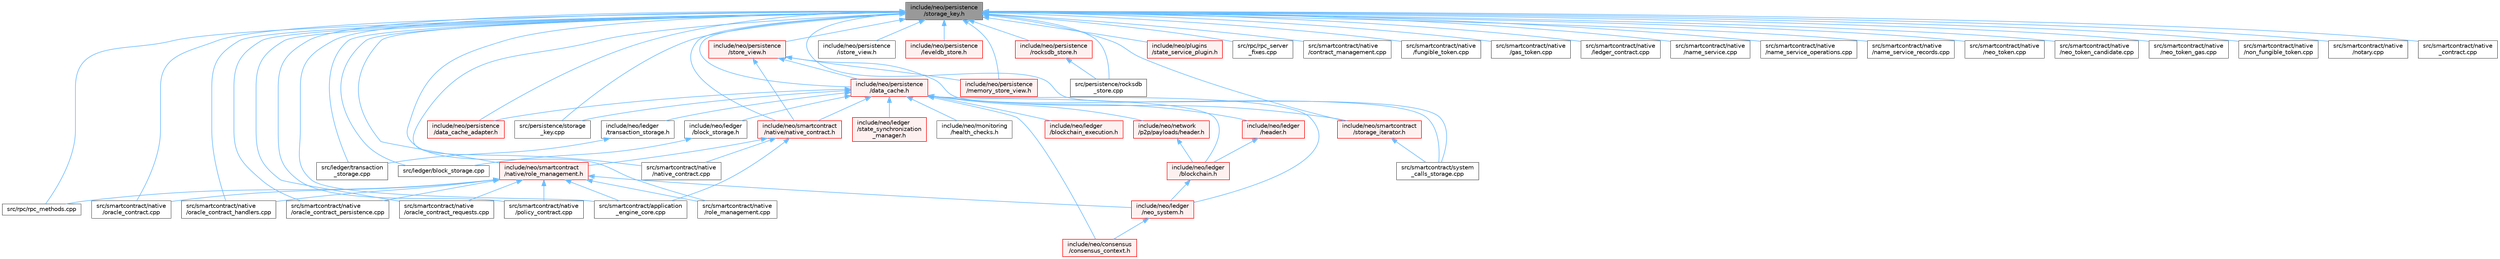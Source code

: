 digraph "include/neo/persistence/storage_key.h"
{
 // LATEX_PDF_SIZE
  bgcolor="transparent";
  edge [fontname=Helvetica,fontsize=10,labelfontname=Helvetica,labelfontsize=10];
  node [fontname=Helvetica,fontsize=10,shape=box,height=0.2,width=0.4];
  Node1 [id="Node000001",label="include/neo/persistence\l/storage_key.h",height=0.2,width=0.4,color="gray40", fillcolor="grey60", style="filled", fontcolor="black",tooltip=" "];
  Node1 -> Node2 [id="edge1_Node000001_Node000002",dir="back",color="steelblue1",style="solid",tooltip=" "];
  Node2 [id="Node000002",label="include/neo/persistence\l/data_cache.h",height=0.2,width=0.4,color="red", fillcolor="#FFF0F0", style="filled",URL="$data__cache_8h.html",tooltip=" "];
  Node2 -> Node3 [id="edge2_Node000002_Node000003",dir="back",color="steelblue1",style="solid",tooltip=" "];
  Node3 [id="Node000003",label="include/neo/consensus\l/consensus_context.h",height=0.2,width=0.4,color="red", fillcolor="#FFF0F0", style="filled",URL="$consensus__context_8h.html",tooltip=" "];
  Node2 -> Node19 [id="edge3_Node000002_Node000019",dir="back",color="steelblue1",style="solid",tooltip=" "];
  Node19 [id="Node000019",label="include/neo/ledger\l/block_storage.h",height=0.2,width=0.4,color="grey40", fillcolor="white", style="filled",URL="$block__storage_8h.html",tooltip=" "];
  Node19 -> Node20 [id="edge4_Node000019_Node000020",dir="back",color="steelblue1",style="solid",tooltip=" "];
  Node20 [id="Node000020",label="src/ledger/block_storage.cpp",height=0.2,width=0.4,color="grey40", fillcolor="white", style="filled",URL="$block__storage_8cpp.html",tooltip=" "];
  Node2 -> Node21 [id="edge5_Node000002_Node000021",dir="back",color="steelblue1",style="solid",tooltip=" "];
  Node21 [id="Node000021",label="include/neo/ledger\l/blockchain.h",height=0.2,width=0.4,color="red", fillcolor="#FFF0F0", style="filled",URL="$blockchain_8h.html",tooltip=" "];
  Node21 -> Node24 [id="edge6_Node000021_Node000024",dir="back",color="steelblue1",style="solid",tooltip=" "];
  Node24 [id="Node000024",label="include/neo/ledger\l/neo_system.h",height=0.2,width=0.4,color="red", fillcolor="#FFF0F0", style="filled",URL="$ledger_2neo__system_8h.html",tooltip=" "];
  Node24 -> Node3 [id="edge7_Node000024_Node000003",dir="back",color="steelblue1",style="solid",tooltip=" "];
  Node2 -> Node103 [id="edge8_Node000002_Node000103",dir="back",color="steelblue1",style="solid",tooltip=" "];
  Node103 [id="Node000103",label="include/neo/ledger\l/blockchain_execution.h",height=0.2,width=0.4,color="red", fillcolor="#FFF0F0", style="filled",URL="$blockchain__execution_8h.html",tooltip=" "];
  Node2 -> Node105 [id="edge9_Node000002_Node000105",dir="back",color="steelblue1",style="solid",tooltip=" "];
  Node105 [id="Node000105",label="include/neo/ledger\l/header.h",height=0.2,width=0.4,color="red", fillcolor="#FFF0F0", style="filled",URL="$ledger_2header_8h.html",tooltip=" "];
  Node105 -> Node21 [id="edge10_Node000105_Node000021",dir="back",color="steelblue1",style="solid",tooltip=" "];
  Node2 -> Node24 [id="edge11_Node000002_Node000024",dir="back",color="steelblue1",style="solid",tooltip=" "];
  Node2 -> Node111 [id="edge12_Node000002_Node000111",dir="back",color="steelblue1",style="solid",tooltip=" "];
  Node111 [id="Node000111",label="include/neo/ledger\l/state_synchronization\l_manager.h",height=0.2,width=0.4,color="red", fillcolor="#FFF0F0", style="filled",URL="$state__synchronization__manager_8h.html",tooltip=" "];
  Node2 -> Node113 [id="edge13_Node000002_Node000113",dir="back",color="steelblue1",style="solid",tooltip=" "];
  Node113 [id="Node000113",label="include/neo/ledger\l/transaction_storage.h",height=0.2,width=0.4,color="grey40", fillcolor="white", style="filled",URL="$transaction__storage_8h.html",tooltip=" "];
  Node113 -> Node114 [id="edge14_Node000113_Node000114",dir="back",color="steelblue1",style="solid",tooltip=" "];
  Node114 [id="Node000114",label="src/ledger/transaction\l_storage.cpp",height=0.2,width=0.4,color="grey40", fillcolor="white", style="filled",URL="$transaction__storage_8cpp.html",tooltip=" "];
  Node2 -> Node29 [id="edge15_Node000002_Node000029",dir="back",color="steelblue1",style="solid",tooltip=" "];
  Node29 [id="Node000029",label="include/neo/monitoring\l/health_checks.h",height=0.2,width=0.4,color="grey40", fillcolor="white", style="filled",URL="$health__checks_8h.html",tooltip=" "];
  Node2 -> Node115 [id="edge16_Node000002_Node000115",dir="back",color="steelblue1",style="solid",tooltip=" "];
  Node115 [id="Node000115",label="include/neo/network\l/p2p/payloads/header.h",height=0.2,width=0.4,color="red", fillcolor="#FFF0F0", style="filled",URL="$network_2p2p_2payloads_2header_8h.html",tooltip=" "];
  Node115 -> Node21 [id="edge17_Node000115_Node000021",dir="back",color="steelblue1",style="solid",tooltip=" "];
  Node2 -> Node124 [id="edge18_Node000002_Node000124",dir="back",color="steelblue1",style="solid",tooltip=" "];
  Node124 [id="Node000124",label="include/neo/persistence\l/data_cache_adapter.h",height=0.2,width=0.4,color="red", fillcolor="#FFF0F0", style="filled",URL="$data__cache__adapter_8h.html",tooltip=" "];
  Node2 -> Node175 [id="edge19_Node000002_Node000175",dir="back",color="steelblue1",style="solid",tooltip=" "];
  Node175 [id="Node000175",label="include/neo/smartcontract\l/native/native_contract.h",height=0.2,width=0.4,color="red", fillcolor="#FFF0F0", style="filled",URL="$native_2native__contract_8h.html",tooltip=" "];
  Node175 -> Node196 [id="edge20_Node000175_Node000196",dir="back",color="steelblue1",style="solid",tooltip=" "];
  Node196 [id="Node000196",label="include/neo/smartcontract\l/native/role_management.h",height=0.2,width=0.4,color="red", fillcolor="#FFF0F0", style="filled",URL="$role__management_8h.html",tooltip=" "];
  Node196 -> Node24 [id="edge21_Node000196_Node000024",dir="back",color="steelblue1",style="solid",tooltip=" "];
  Node196 -> Node92 [id="edge22_Node000196_Node000092",dir="back",color="steelblue1",style="solid",tooltip=" "];
  Node92 [id="Node000092",label="src/rpc/rpc_methods.cpp",height=0.2,width=0.4,color="grey40", fillcolor="white", style="filled",URL="$rpc__methods_8cpp.html",tooltip=" "];
  Node196 -> Node138 [id="edge23_Node000196_Node000138",dir="back",color="steelblue1",style="solid",tooltip=" "];
  Node138 [id="Node000138",label="src/smartcontract/application\l_engine_core.cpp",height=0.2,width=0.4,color="grey40", fillcolor="white", style="filled",URL="$application__engine__core_8cpp.html",tooltip=" "];
  Node196 -> Node162 [id="edge24_Node000196_Node000162",dir="back",color="steelblue1",style="solid",tooltip=" "];
  Node162 [id="Node000162",label="src/smartcontract/native\l/oracle_contract.cpp",height=0.2,width=0.4,color="grey40", fillcolor="white", style="filled",URL="$oracle__contract_8cpp.html",tooltip=" "];
  Node196 -> Node163 [id="edge25_Node000196_Node000163",dir="back",color="steelblue1",style="solid",tooltip=" "];
  Node163 [id="Node000163",label="src/smartcontract/native\l/oracle_contract_handlers.cpp",height=0.2,width=0.4,color="grey40", fillcolor="white", style="filled",URL="$oracle__contract__handlers_8cpp.html",tooltip=" "];
  Node196 -> Node164 [id="edge26_Node000196_Node000164",dir="back",color="steelblue1",style="solid",tooltip=" "];
  Node164 [id="Node000164",label="src/smartcontract/native\l/oracle_contract_persistence.cpp",height=0.2,width=0.4,color="grey40", fillcolor="white", style="filled",URL="$oracle__contract__persistence_8cpp.html",tooltip=" "];
  Node196 -> Node165 [id="edge27_Node000196_Node000165",dir="back",color="steelblue1",style="solid",tooltip=" "];
  Node165 [id="Node000165",label="src/smartcontract/native\l/oracle_contract_requests.cpp",height=0.2,width=0.4,color="grey40", fillcolor="white", style="filled",URL="$oracle__contract__requests_8cpp.html",tooltip=" "];
  Node196 -> Node166 [id="edge28_Node000196_Node000166",dir="back",color="steelblue1",style="solid",tooltip=" "];
  Node166 [id="Node000166",label="src/smartcontract/native\l/policy_contract.cpp",height=0.2,width=0.4,color="grey40", fillcolor="white", style="filled",URL="$policy__contract_8cpp.html",tooltip=" "];
  Node196 -> Node167 [id="edge29_Node000196_Node000167",dir="back",color="steelblue1",style="solid",tooltip=" "];
  Node167 [id="Node000167",label="src/smartcontract/native\l/role_management.cpp",height=0.2,width=0.4,color="grey40", fillcolor="white", style="filled",URL="$role__management_8cpp.html",tooltip=" "];
  Node175 -> Node138 [id="edge30_Node000175_Node000138",dir="back",color="steelblue1",style="solid",tooltip=" "];
  Node175 -> Node151 [id="edge31_Node000175_Node000151",dir="back",color="steelblue1",style="solid",tooltip=" "];
  Node151 [id="Node000151",label="src/smartcontract/native\l/native_contract.cpp",height=0.2,width=0.4,color="grey40", fillcolor="white", style="filled",URL="$native_2native__contract_8cpp.html",tooltip=" "];
  Node2 -> Node199 [id="edge32_Node000002_Node000199",dir="back",color="steelblue1",style="solid",tooltip=" "];
  Node199 [id="Node000199",label="include/neo/smartcontract\l/storage_iterator.h",height=0.2,width=0.4,color="red", fillcolor="#FFF0F0", style="filled",URL="$storage__iterator_8h.html",tooltip=" "];
  Node199 -> Node136 [id="edge33_Node000199_Node000136",dir="back",color="steelblue1",style="solid",tooltip=" "];
  Node136 [id="Node000136",label="src/smartcontract/system\l_calls_storage.cpp",height=0.2,width=0.4,color="grey40", fillcolor="white", style="filled",URL="$system__calls__storage_8cpp.html",tooltip=" "];
  Node2 -> Node177 [id="edge34_Node000002_Node000177",dir="back",color="steelblue1",style="solid",tooltip=" "];
  Node177 [id="Node000177",label="src/persistence/storage\l_key.cpp",height=0.2,width=0.4,color="grey40", fillcolor="white", style="filled",URL="$storage__key_8cpp.html",tooltip=" "];
  Node1 -> Node124 [id="edge35_Node000001_Node000124",dir="back",color="steelblue1",style="solid",tooltip=" "];
  Node1 -> Node204 [id="edge36_Node000001_Node000204",dir="back",color="steelblue1",style="solid",tooltip=" "];
  Node204 [id="Node000204",label="include/neo/persistence\l/istore_view.h",height=0.2,width=0.4,color="grey40", fillcolor="white", style="filled",URL="$istore__view_8h.html",tooltip=" "];
  Node1 -> Node205 [id="edge37_Node000001_Node000205",dir="back",color="steelblue1",style="solid",tooltip=" "];
  Node205 [id="Node000205",label="include/neo/persistence\l/leveldb_store.h",height=0.2,width=0.4,color="red", fillcolor="#FFF0F0", style="filled",URL="$leveldb__store_8h.html",tooltip=" "];
  Node1 -> Node206 [id="edge38_Node000001_Node000206",dir="back",color="steelblue1",style="solid",tooltip=" "];
  Node206 [id="Node000206",label="include/neo/persistence\l/memory_store_view.h",height=0.2,width=0.4,color="red", fillcolor="#FFF0F0", style="filled",URL="$memory__store__view_8h.html",tooltip=" "];
  Node1 -> Node208 [id="edge39_Node000001_Node000208",dir="back",color="steelblue1",style="solid",tooltip=" "];
  Node208 [id="Node000208",label="include/neo/persistence\l/rocksdb_store.h",height=0.2,width=0.4,color="red", fillcolor="#FFF0F0", style="filled",URL="$rocksdb__store_8h.html",tooltip=" "];
  Node208 -> Node209 [id="edge40_Node000208_Node000209",dir="back",color="steelblue1",style="solid",tooltip=" "];
  Node209 [id="Node000209",label="src/persistence/rocksdb\l_store.cpp",height=0.2,width=0.4,color="grey40", fillcolor="white", style="filled",URL="$rocksdb__store_8cpp.html",tooltip=" "];
  Node1 -> Node210 [id="edge41_Node000001_Node000210",dir="back",color="steelblue1",style="solid",tooltip=" "];
  Node210 [id="Node000210",label="include/neo/persistence\l/store_view.h",height=0.2,width=0.4,color="red", fillcolor="#FFF0F0", style="filled",URL="$store__view_8h.html",tooltip=" "];
  Node210 -> Node2 [id="edge42_Node000210_Node000002",dir="back",color="steelblue1",style="solid",tooltip=" "];
  Node210 -> Node206 [id="edge43_Node000210_Node000206",dir="back",color="steelblue1",style="solid",tooltip=" "];
  Node210 -> Node175 [id="edge44_Node000210_Node000175",dir="back",color="steelblue1",style="solid",tooltip=" "];
  Node210 -> Node136 [id="edge45_Node000210_Node000136",dir="back",color="steelblue1",style="solid",tooltip=" "];
  Node1 -> Node60 [id="edge46_Node000001_Node000060",dir="back",color="steelblue1",style="solid",tooltip=" "];
  Node60 [id="Node000060",label="include/neo/plugins\l/state_service_plugin.h",height=0.2,width=0.4,color="red", fillcolor="#FFF0F0", style="filled",URL="$state__service__plugin_8h.html",tooltip=" "];
  Node1 -> Node175 [id="edge47_Node000001_Node000175",dir="back",color="steelblue1",style="solid",tooltip=" "];
  Node1 -> Node196 [id="edge48_Node000001_Node000196",dir="back",color="steelblue1",style="solid",tooltip=" "];
  Node1 -> Node199 [id="edge49_Node000001_Node000199",dir="back",color="steelblue1",style="solid",tooltip=" "];
  Node1 -> Node20 [id="edge50_Node000001_Node000020",dir="back",color="steelblue1",style="solid",tooltip=" "];
  Node1 -> Node114 [id="edge51_Node000001_Node000114",dir="back",color="steelblue1",style="solid",tooltip=" "];
  Node1 -> Node209 [id="edge52_Node000001_Node000209",dir="back",color="steelblue1",style="solid",tooltip=" "];
  Node1 -> Node177 [id="edge53_Node000001_Node000177",dir="back",color="steelblue1",style="solid",tooltip=" "];
  Node1 -> Node92 [id="edge54_Node000001_Node000092",dir="back",color="steelblue1",style="solid",tooltip=" "];
  Node1 -> Node76 [id="edge55_Node000001_Node000076",dir="back",color="steelblue1",style="solid",tooltip=" "];
  Node76 [id="Node000076",label="src/rpc/rpc_server\l_fixes.cpp",height=0.2,width=0.4,color="grey40", fillcolor="white", style="filled",URL="$rpc__server__fixes_8cpp.html",tooltip=" "];
  Node1 -> Node138 [id="edge56_Node000001_Node000138",dir="back",color="steelblue1",style="solid",tooltip=" "];
  Node1 -> Node142 [id="edge57_Node000001_Node000142",dir="back",color="steelblue1",style="solid",tooltip=" "];
  Node142 [id="Node000142",label="src/smartcontract/native\l/contract_management.cpp",height=0.2,width=0.4,color="grey40", fillcolor="white", style="filled",URL="$contract__management_8cpp.html",tooltip=" "];
  Node1 -> Node145 [id="edge58_Node000001_Node000145",dir="back",color="steelblue1",style="solid",tooltip=" "];
  Node145 [id="Node000145",label="src/smartcontract/native\l/fungible_token.cpp",height=0.2,width=0.4,color="grey40", fillcolor="white", style="filled",URL="$fungible__token_8cpp.html",tooltip=" "];
  Node1 -> Node146 [id="edge59_Node000001_Node000146",dir="back",color="steelblue1",style="solid",tooltip=" "];
  Node146 [id="Node000146",label="src/smartcontract/native\l/gas_token.cpp",height=0.2,width=0.4,color="grey40", fillcolor="white", style="filled",URL="$gas__token_8cpp.html",tooltip=" "];
  Node1 -> Node147 [id="edge60_Node000001_Node000147",dir="back",color="steelblue1",style="solid",tooltip=" "];
  Node147 [id="Node000147",label="src/smartcontract/native\l/ledger_contract.cpp",height=0.2,width=0.4,color="grey40", fillcolor="white", style="filled",URL="$ledger__contract_8cpp.html",tooltip=" "];
  Node1 -> Node148 [id="edge61_Node000001_Node000148",dir="back",color="steelblue1",style="solid",tooltip=" "];
  Node148 [id="Node000148",label="src/smartcontract/native\l/name_service.cpp",height=0.2,width=0.4,color="grey40", fillcolor="white", style="filled",URL="$name__service_8cpp.html",tooltip=" "];
  Node1 -> Node149 [id="edge62_Node000001_Node000149",dir="back",color="steelblue1",style="solid",tooltip=" "];
  Node149 [id="Node000149",label="src/smartcontract/native\l/name_service_operations.cpp",height=0.2,width=0.4,color="grey40", fillcolor="white", style="filled",URL="$name__service__operations_8cpp.html",tooltip=" "];
  Node1 -> Node150 [id="edge63_Node000001_Node000150",dir="back",color="steelblue1",style="solid",tooltip=" "];
  Node150 [id="Node000150",label="src/smartcontract/native\l/name_service_records.cpp",height=0.2,width=0.4,color="grey40", fillcolor="white", style="filled",URL="$name__service__records_8cpp.html",tooltip=" "];
  Node1 -> Node151 [id="edge64_Node000001_Node000151",dir="back",color="steelblue1",style="solid",tooltip=" "];
  Node1 -> Node152 [id="edge65_Node000001_Node000152",dir="back",color="steelblue1",style="solid",tooltip=" "];
  Node152 [id="Node000152",label="src/smartcontract/native\l/neo_token.cpp",height=0.2,width=0.4,color="grey40", fillcolor="white", style="filled",URL="$neo__token_8cpp.html",tooltip=" "];
  Node1 -> Node154 [id="edge66_Node000001_Node000154",dir="back",color="steelblue1",style="solid",tooltip=" "];
  Node154 [id="Node000154",label="src/smartcontract/native\l/neo_token_candidate.cpp",height=0.2,width=0.4,color="grey40", fillcolor="white", style="filled",URL="$neo__token__candidate_8cpp.html",tooltip=" "];
  Node1 -> Node156 [id="edge67_Node000001_Node000156",dir="back",color="steelblue1",style="solid",tooltip=" "];
  Node156 [id="Node000156",label="src/smartcontract/native\l/neo_token_gas.cpp",height=0.2,width=0.4,color="grey40", fillcolor="white", style="filled",URL="$neo__token__gas_8cpp.html",tooltip=" "];
  Node1 -> Node160 [id="edge68_Node000001_Node000160",dir="back",color="steelblue1",style="solid",tooltip=" "];
  Node160 [id="Node000160",label="src/smartcontract/native\l/non_fungible_token.cpp",height=0.2,width=0.4,color="grey40", fillcolor="white", style="filled",URL="$non__fungible__token_8cpp.html",tooltip=" "];
  Node1 -> Node161 [id="edge69_Node000001_Node000161",dir="back",color="steelblue1",style="solid",tooltip=" "];
  Node161 [id="Node000161",label="src/smartcontract/native\l/notary.cpp",height=0.2,width=0.4,color="grey40", fillcolor="white", style="filled",URL="$notary_8cpp.html",tooltip=" "];
  Node1 -> Node162 [id="edge70_Node000001_Node000162",dir="back",color="steelblue1",style="solid",tooltip=" "];
  Node1 -> Node163 [id="edge71_Node000001_Node000163",dir="back",color="steelblue1",style="solid",tooltip=" "];
  Node1 -> Node164 [id="edge72_Node000001_Node000164",dir="back",color="steelblue1",style="solid",tooltip=" "];
  Node1 -> Node165 [id="edge73_Node000001_Node000165",dir="back",color="steelblue1",style="solid",tooltip=" "];
  Node1 -> Node166 [id="edge74_Node000001_Node000166",dir="back",color="steelblue1",style="solid",tooltip=" "];
  Node1 -> Node167 [id="edge75_Node000001_Node000167",dir="back",color="steelblue1",style="solid",tooltip=" "];
  Node1 -> Node129 [id="edge76_Node000001_Node000129",dir="back",color="steelblue1",style="solid",tooltip=" "];
  Node129 [id="Node000129",label="src/smartcontract/native\l_contract.cpp",height=0.2,width=0.4,color="grey40", fillcolor="white", style="filled",URL="$native__contract_8cpp.html",tooltip=" "];
  Node1 -> Node136 [id="edge77_Node000001_Node000136",dir="back",color="steelblue1",style="solid",tooltip=" "];
}
